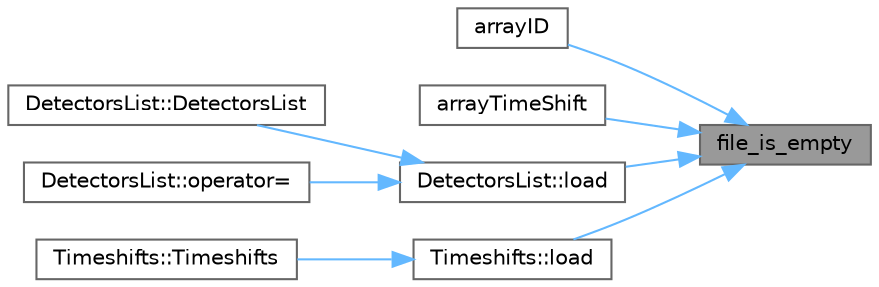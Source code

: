 digraph "file_is_empty"
{
 // LATEX_PDF_SIZE
  bgcolor="transparent";
  edge [fontname=Helvetica,fontsize=10,labelfontname=Helvetica,labelfontsize=10];
  node [fontname=Helvetica,fontsize=10,shape=box,height=0.2,width=0.4];
  rankdir="RL";
  Node1 [id="Node000001",label="file_is_empty",height=0.2,width=0.4,color="gray40", fillcolor="grey60", style="filled", fontcolor="black",tooltip=" "];
  Node1 -> Node2 [id="edge1_Node000001_Node000002",dir="back",color="steelblue1",style="solid",tooltip=" "];
  Node2 [id="Node000002",label="arrayID",height=0.2,width=0.4,color="grey40", fillcolor="white", style="filled",URL="$utils_8hpp.html#a15c1a93e8bf71223c3f90a21a924c07d",tooltip=" "];
  Node1 -> Node3 [id="edge2_Node000001_Node000003",dir="back",color="steelblue1",style="solid",tooltip=" "];
  Node3 [id="Node000003",label="arrayTimeShift",height=0.2,width=0.4,color="grey40", fillcolor="white", style="filled",URL="$utils_8hpp.html#a319714ec82eca45d2fea1a12d7a35f40",tooltip=" "];
  Node1 -> Node4 [id="edge3_Node000001_Node000004",dir="back",color="steelblue1",style="solid",tooltip=" "];
  Node4 [id="Node000004",label="DetectorsList::load",height=0.2,width=0.4,color="grey40", fillcolor="white", style="filled",URL="$class_detectors_list.html#a1a3c52730d4c53fd56ae8c57ac129645",tooltip=" "];
  Node4 -> Node5 [id="edge4_Node000004_Node000005",dir="back",color="steelblue1",style="solid",tooltip=" "];
  Node5 [id="Node000005",label="DetectorsList::DetectorsList",height=0.2,width=0.4,color="grey40", fillcolor="white", style="filled",URL="$class_detectors_list.html#ac7e35847f792e8bd7cb4a6f0ea95e64e",tooltip=" "];
  Node4 -> Node6 [id="edge5_Node000004_Node000006",dir="back",color="steelblue1",style="solid",tooltip=" "];
  Node6 [id="Node000006",label="DetectorsList::operator=",height=0.2,width=0.4,color="grey40", fillcolor="white", style="filled",URL="$class_detectors_list.html#a5c5e17a1c40f2d80b3d52d222d4f1370",tooltip=" "];
  Node1 -> Node7 [id="edge6_Node000001_Node000007",dir="back",color="steelblue1",style="solid",tooltip=" "];
  Node7 [id="Node000007",label="Timeshifts::load",height=0.2,width=0.4,color="grey40", fillcolor="white", style="filled",URL="$class_timeshifts.html#a28163efe8d487669cf50d5f6e1060d71",tooltip="Use this method to load timeshifts from a .dT file."];
  Node7 -> Node8 [id="edge7_Node000007_Node000008",dir="back",color="steelblue1",style="solid",tooltip=" "];
  Node8 [id="Node000008",label="Timeshifts::Timeshifts",height=0.2,width=0.4,color="grey40", fillcolor="white", style="filled",URL="$class_timeshifts.html#ae47e90a384a5dd891bdc5eed10450971",tooltip="Call the Timeshifts::load() method to load the timeshifts from a .dT file."];
}
